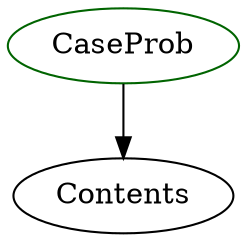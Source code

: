 digraph caseprob{
CaseProb	[shape=oval, color=darkgreen, label="CaseProb"];
CaseProb -> Contents;
}
